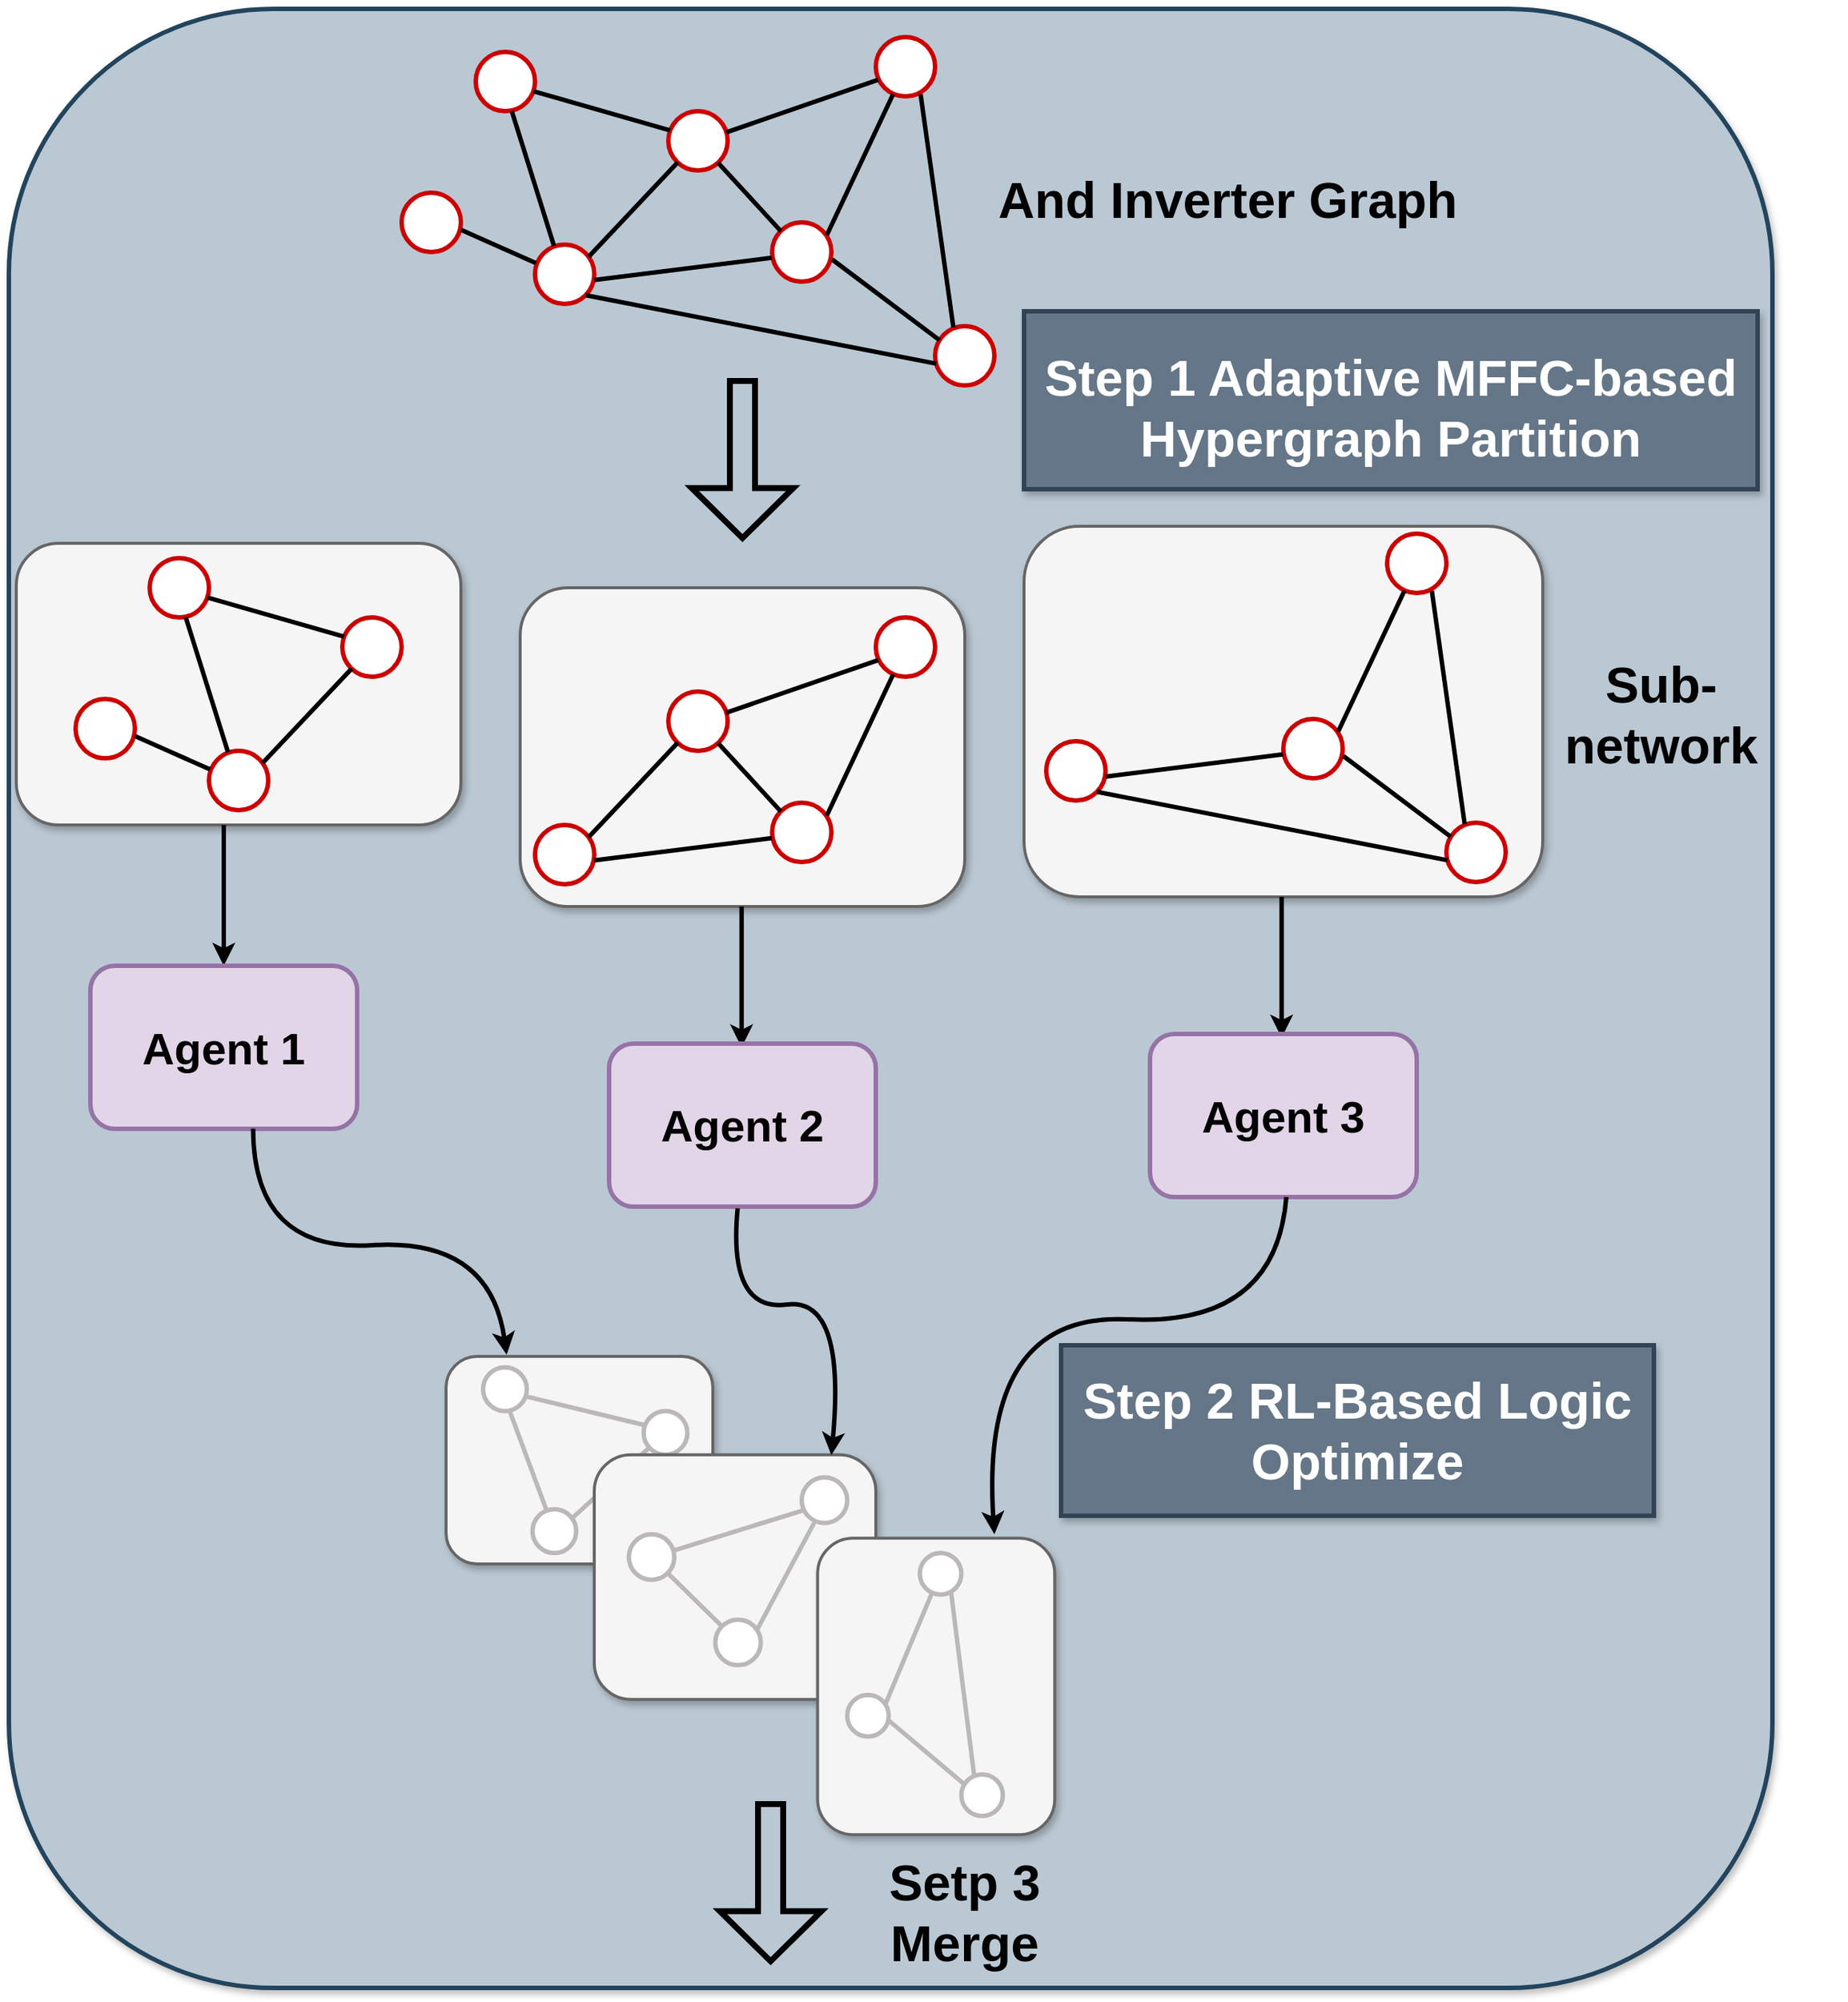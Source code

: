 <mxfile version="24.7.6">
  <diagram name="第 1 页" id="2leY5HMp6Ett028nWdfq">
    <mxGraphModel dx="3269" dy="2543" grid="1" gridSize="10" guides="1" tooltips="1" connect="1" arrows="1" fold="1" page="1" pageScale="1" pageWidth="1250" pageHeight="1350" math="0" shadow="0">
      <root>
        <mxCell id="0" />
        <mxCell id="1" parent="0" />
        <mxCell id="fF_E_2u3Eg9KzYEJppuS-1" value="" style="rounded=1;whiteSpace=wrap;html=1;strokeWidth=3;shadow=1;fillColor=#bac8d3;strokeColor=#23445d;" parent="1" vertex="1">
          <mxGeometry x="-1210" y="-1344" width="1190" height="1335" as="geometry" />
        </mxCell>
        <mxCell id="MMd7Z6TBkllvfIrQ2Aga-56" value="" style="rounded=1;whiteSpace=wrap;html=1;fillColor=#f5f5f5;fontColor=#333333;strokeColor=#666666;strokeWidth=2;shadow=1;" parent="1" vertex="1">
          <mxGeometry x="-525" y="-995" width="350" height="250" as="geometry" />
        </mxCell>
        <mxCell id="MMd7Z6TBkllvfIrQ2Aga-55" value="" style="rounded=1;whiteSpace=wrap;html=1;fillColor=#f5f5f5;fontColor=#333333;strokeColor=#666666;strokeWidth=2;shadow=1;" parent="1" vertex="1">
          <mxGeometry x="-865" y="-953.5" width="300" height="215" as="geometry" />
        </mxCell>
        <mxCell id="MMd7Z6TBkllvfIrQ2Aga-54" value="" style="rounded=1;whiteSpace=wrap;html=1;fillColor=#f5f5f5;fontColor=#333333;strokeColor=#666666;strokeWidth=2;shadow=1;" parent="1" vertex="1">
          <mxGeometry x="-1205" y="-983.5" width="300" height="190" as="geometry" />
        </mxCell>
        <mxCell id="MMd7Z6TBkllvfIrQ2Aga-1" value="" style="ellipse;whiteSpace=wrap;html=1;aspect=fixed;strokeColor=#CC0000;strokeWidth=3;" parent="1" vertex="1">
          <mxGeometry x="-895" y="-1315" width="40" height="40" as="geometry" />
        </mxCell>
        <mxCell id="MMd7Z6TBkllvfIrQ2Aga-2" value="" style="ellipse;whiteSpace=wrap;html=1;aspect=fixed;strokeColor=#CC0000;strokeWidth=3;" parent="1" vertex="1">
          <mxGeometry x="-855" y="-1185" width="40" height="40" as="geometry" />
        </mxCell>
        <mxCell id="MMd7Z6TBkllvfIrQ2Aga-3" value="" style="ellipse;whiteSpace=wrap;html=1;aspect=fixed;strokeColor=#CC0000;strokeWidth=3;" parent="1" vertex="1">
          <mxGeometry x="-765" y="-1275" width="40" height="40" as="geometry" />
        </mxCell>
        <mxCell id="MMd7Z6TBkllvfIrQ2Aga-4" value="" style="ellipse;whiteSpace=wrap;html=1;aspect=fixed;strokeColor=#CC0000;strokeWidth=3;" parent="1" vertex="1">
          <mxGeometry x="-695" y="-1200" width="40" height="40" as="geometry" />
        </mxCell>
        <mxCell id="MMd7Z6TBkllvfIrQ2Aga-5" value="" style="ellipse;whiteSpace=wrap;html=1;aspect=fixed;strokeColor=#CC0000;strokeWidth=3;" parent="1" vertex="1">
          <mxGeometry x="-625" y="-1325" width="40" height="40" as="geometry" />
        </mxCell>
        <mxCell id="MMd7Z6TBkllvfIrQ2Aga-6" value="" style="ellipse;whiteSpace=wrap;html=1;aspect=fixed;strokeColor=#CC0000;strokeWidth=3;" parent="1" vertex="1">
          <mxGeometry x="-585" y="-1130" width="40" height="40" as="geometry" />
        </mxCell>
        <mxCell id="MMd7Z6TBkllvfIrQ2Aga-7" value="" style="ellipse;whiteSpace=wrap;html=1;aspect=fixed;strokeColor=#CC0000;strokeWidth=3;" parent="1" vertex="1">
          <mxGeometry x="-945" y="-1220" width="40" height="40" as="geometry" />
        </mxCell>
        <mxCell id="MMd7Z6TBkllvfIrQ2Aga-8" value="" style="endArrow=none;html=1;rounded=0;strokeWidth=3;exitX=0.017;exitY=0.313;exitDx=0;exitDy=0;exitPerimeter=0;" parent="1" source="MMd7Z6TBkllvfIrQ2Aga-2" edge="1">
          <mxGeometry width="50" height="50" relative="1" as="geometry">
            <mxPoint x="-955" y="-1145" as="sourcePoint" />
            <mxPoint x="-905" y="-1195" as="targetPoint" />
          </mxGeometry>
        </mxCell>
        <mxCell id="MMd7Z6TBkllvfIrQ2Aga-9" value="" style="endArrow=none;html=1;rounded=0;strokeWidth=3;exitX=0.321;exitY=0.022;exitDx=0;exitDy=0;exitPerimeter=0;entryX=0.609;entryY=1;entryDx=0;entryDy=0;entryPerimeter=0;" parent="1" source="MMd7Z6TBkllvfIrQ2Aga-2" target="MMd7Z6TBkllvfIrQ2Aga-1" edge="1">
          <mxGeometry width="50" height="50" relative="1" as="geometry">
            <mxPoint x="-824" y="-1252" as="sourcePoint" />
            <mxPoint x="-875" y="-1275" as="targetPoint" />
          </mxGeometry>
        </mxCell>
        <mxCell id="MMd7Z6TBkllvfIrQ2Aga-10" value="" style="endArrow=none;html=1;rounded=0;strokeWidth=3;exitX=0.027;exitY=0.324;exitDx=0;exitDy=0;exitPerimeter=0;entryX=0.974;entryY=0.663;entryDx=0;entryDy=0;entryPerimeter=0;" parent="1" source="MMd7Z6TBkllvfIrQ2Aga-3" target="MMd7Z6TBkllvfIrQ2Aga-1" edge="1">
          <mxGeometry width="50" height="50" relative="1" as="geometry">
            <mxPoint x="-804" y="-1262" as="sourcePoint" />
            <mxPoint x="-855" y="-1285" as="targetPoint" />
          </mxGeometry>
        </mxCell>
        <mxCell id="MMd7Z6TBkllvfIrQ2Aga-11" value="" style="endArrow=none;html=1;rounded=0;strokeWidth=3;exitX=0.906;exitY=0.204;exitDx=0;exitDy=0;exitPerimeter=0;" parent="1" source="MMd7Z6TBkllvfIrQ2Aga-2" target="MMd7Z6TBkllvfIrQ2Aga-3" edge="1">
          <mxGeometry width="50" height="50" relative="1" as="geometry">
            <mxPoint x="-834" y="-1152" as="sourcePoint" />
            <mxPoint x="-885" y="-1175" as="targetPoint" />
          </mxGeometry>
        </mxCell>
        <mxCell id="MMd7Z6TBkllvfIrQ2Aga-12" value="" style="endArrow=none;html=1;rounded=0;strokeWidth=3;exitX=1.003;exitY=0.597;exitDx=0;exitDy=0;exitPerimeter=0;entryX=-0.006;entryY=0.597;entryDx=0;entryDy=0;entryPerimeter=0;" parent="1" source="MMd7Z6TBkllvfIrQ2Aga-2" target="MMd7Z6TBkllvfIrQ2Aga-4" edge="1">
          <mxGeometry width="50" height="50" relative="1" as="geometry">
            <mxPoint x="-809" y="-1167" as="sourcePoint" />
            <mxPoint x="-749" y="-1230" as="targetPoint" />
          </mxGeometry>
        </mxCell>
        <mxCell id="MMd7Z6TBkllvfIrQ2Aga-13" value="" style="endArrow=none;html=1;rounded=0;strokeWidth=3;entryX=0;entryY=0;entryDx=0;entryDy=0;" parent="1" source="MMd7Z6TBkllvfIrQ2Aga-3" target="MMd7Z6TBkllvfIrQ2Aga-4" edge="1">
          <mxGeometry width="50" height="50" relative="1" as="geometry">
            <mxPoint x="-805" y="-1151" as="sourcePoint" />
            <mxPoint x="-683" y="-1160" as="targetPoint" />
          </mxGeometry>
        </mxCell>
        <mxCell id="MMd7Z6TBkllvfIrQ2Aga-14" value="" style="endArrow=none;html=1;rounded=0;strokeWidth=3;exitX=0.975;exitY=0.358;exitDx=0;exitDy=0;exitPerimeter=0;entryX=0.04;entryY=0.72;entryDx=0;entryDy=0;entryPerimeter=0;" parent="1" source="MMd7Z6TBkllvfIrQ2Aga-3" target="MMd7Z6TBkllvfIrQ2Aga-5" edge="1">
          <mxGeometry width="50" height="50" relative="1" as="geometry">
            <mxPoint x="-809" y="-1167" as="sourcePoint" />
            <mxPoint x="-749" y="-1230" as="targetPoint" />
          </mxGeometry>
        </mxCell>
        <mxCell id="MMd7Z6TBkllvfIrQ2Aga-15" value="" style="endArrow=none;html=1;rounded=0;strokeWidth=3;entryX=0.923;entryY=0.216;entryDx=0;entryDy=0;exitX=0.292;exitY=0.963;exitDx=0;exitDy=0;exitPerimeter=0;entryPerimeter=0;" parent="1" source="MMd7Z6TBkllvfIrQ2Aga-5" target="MMd7Z6TBkllvfIrQ2Aga-4" edge="1">
          <mxGeometry width="50" height="50" relative="1" as="geometry">
            <mxPoint x="-722" y="-1230" as="sourcePoint" />
            <mxPoint x="-679" y="-1184" as="targetPoint" />
          </mxGeometry>
        </mxCell>
        <mxCell id="MMd7Z6TBkllvfIrQ2Aga-16" value="" style="endArrow=none;html=1;rounded=0;strokeWidth=3;exitX=1.012;exitY=0.625;exitDx=0;exitDy=0;exitPerimeter=0;entryX=0.073;entryY=0.237;entryDx=0;entryDy=0;entryPerimeter=0;" parent="1" source="MMd7Z6TBkllvfIrQ2Aga-4" target="MMd7Z6TBkllvfIrQ2Aga-6" edge="1">
          <mxGeometry width="50" height="50" relative="1" as="geometry">
            <mxPoint x="-722" y="-1230" as="sourcePoint" />
            <mxPoint x="-555" y="-1135" as="targetPoint" />
          </mxGeometry>
        </mxCell>
        <mxCell id="MMd7Z6TBkllvfIrQ2Aga-17" value="" style="endArrow=none;html=1;rounded=0;strokeWidth=3;entryX=0.308;entryY=0.021;entryDx=0;entryDy=0;exitX=0.755;exitY=0.968;exitDx=0;exitDy=0;exitPerimeter=0;entryPerimeter=0;" parent="1" source="MMd7Z6TBkllvfIrQ2Aga-5" target="MMd7Z6TBkllvfIrQ2Aga-6" edge="1">
          <mxGeometry width="50" height="50" relative="1" as="geometry">
            <mxPoint x="-603" y="-1276" as="sourcePoint" />
            <mxPoint x="-648" y="-1181" as="targetPoint" />
          </mxGeometry>
        </mxCell>
        <mxCell id="MMd7Z6TBkllvfIrQ2Aga-18" value="" style="ellipse;whiteSpace=wrap;html=1;aspect=fixed;strokeColor=#CC0000;strokeWidth=3;" parent="1" vertex="1">
          <mxGeometry x="-1115" y="-973.5" width="40" height="40" as="geometry" />
        </mxCell>
        <mxCell id="MMd7Z6TBkllvfIrQ2Aga-19" value="" style="ellipse;whiteSpace=wrap;html=1;aspect=fixed;strokeColor=#CC0000;strokeWidth=3;" parent="1" vertex="1">
          <mxGeometry x="-1075" y="-843.5" width="40" height="40" as="geometry" />
        </mxCell>
        <mxCell id="MMd7Z6TBkllvfIrQ2Aga-20" value="" style="ellipse;whiteSpace=wrap;html=1;aspect=fixed;strokeColor=#CC0000;strokeWidth=3;" parent="1" vertex="1">
          <mxGeometry x="-985" y="-933.5" width="40" height="40" as="geometry" />
        </mxCell>
        <mxCell id="MMd7Z6TBkllvfIrQ2Aga-21" value="" style="ellipse;whiteSpace=wrap;html=1;aspect=fixed;strokeColor=#CC0000;strokeWidth=3;" parent="1" vertex="1">
          <mxGeometry x="-1165" y="-878.5" width="40" height="40" as="geometry" />
        </mxCell>
        <mxCell id="MMd7Z6TBkllvfIrQ2Aga-22" value="" style="endArrow=none;html=1;rounded=0;strokeWidth=3;exitX=0.017;exitY=0.313;exitDx=0;exitDy=0;exitPerimeter=0;" parent="1" source="MMd7Z6TBkllvfIrQ2Aga-19" edge="1">
          <mxGeometry width="50" height="50" relative="1" as="geometry">
            <mxPoint x="-1175" y="-803.5" as="sourcePoint" />
            <mxPoint x="-1125" y="-853.5" as="targetPoint" />
          </mxGeometry>
        </mxCell>
        <mxCell id="MMd7Z6TBkllvfIrQ2Aga-23" value="" style="endArrow=none;html=1;rounded=0;strokeWidth=3;exitX=0.321;exitY=0.022;exitDx=0;exitDy=0;exitPerimeter=0;entryX=0.609;entryY=1;entryDx=0;entryDy=0;entryPerimeter=0;" parent="1" source="MMd7Z6TBkllvfIrQ2Aga-19" target="MMd7Z6TBkllvfIrQ2Aga-18" edge="1">
          <mxGeometry width="50" height="50" relative="1" as="geometry">
            <mxPoint x="-1044" y="-910.5" as="sourcePoint" />
            <mxPoint x="-1095" y="-933.5" as="targetPoint" />
          </mxGeometry>
        </mxCell>
        <mxCell id="MMd7Z6TBkllvfIrQ2Aga-24" value="" style="endArrow=none;html=1;rounded=0;strokeWidth=3;exitX=0.027;exitY=0.324;exitDx=0;exitDy=0;exitPerimeter=0;entryX=0.974;entryY=0.663;entryDx=0;entryDy=0;entryPerimeter=0;" parent="1" source="MMd7Z6TBkllvfIrQ2Aga-20" target="MMd7Z6TBkllvfIrQ2Aga-18" edge="1">
          <mxGeometry width="50" height="50" relative="1" as="geometry">
            <mxPoint x="-1024" y="-920.5" as="sourcePoint" />
            <mxPoint x="-1075" y="-943.5" as="targetPoint" />
          </mxGeometry>
        </mxCell>
        <mxCell id="MMd7Z6TBkllvfIrQ2Aga-25" value="" style="endArrow=none;html=1;rounded=0;strokeWidth=3;exitX=0.906;exitY=0.204;exitDx=0;exitDy=0;exitPerimeter=0;" parent="1" source="MMd7Z6TBkllvfIrQ2Aga-19" target="MMd7Z6TBkllvfIrQ2Aga-20" edge="1">
          <mxGeometry width="50" height="50" relative="1" as="geometry">
            <mxPoint x="-1054" y="-810.5" as="sourcePoint" />
            <mxPoint x="-1105" y="-833.5" as="targetPoint" />
          </mxGeometry>
        </mxCell>
        <mxCell id="MMd7Z6TBkllvfIrQ2Aga-35" value="" style="endArrow=none;html=1;rounded=0;strokeWidth=3;exitX=1;exitY=1;exitDx=0;exitDy=0;entryX=0.018;entryY=0.633;entryDx=0;entryDy=0;entryPerimeter=0;" parent="1" source="MMd7Z6TBkllvfIrQ2Aga-2" target="MMd7Z6TBkllvfIrQ2Aga-6" edge="1">
          <mxGeometry width="50" height="50" relative="1" as="geometry">
            <mxPoint x="-805" y="-1151" as="sourcePoint" />
            <mxPoint x="-535" y="-1125" as="targetPoint" />
          </mxGeometry>
        </mxCell>
        <mxCell id="MMd7Z6TBkllvfIrQ2Aga-36" value="" style="ellipse;whiteSpace=wrap;html=1;aspect=fixed;strokeColor=#CC0000;strokeWidth=3;" parent="1" vertex="1">
          <mxGeometry x="-855" y="-793.5" width="40" height="40" as="geometry" />
        </mxCell>
        <mxCell id="MMd7Z6TBkllvfIrQ2Aga-37" value="" style="ellipse;whiteSpace=wrap;html=1;aspect=fixed;strokeColor=#CC0000;strokeWidth=3;" parent="1" vertex="1">
          <mxGeometry x="-765" y="-883.5" width="40" height="40" as="geometry" />
        </mxCell>
        <mxCell id="MMd7Z6TBkllvfIrQ2Aga-38" value="" style="ellipse;whiteSpace=wrap;html=1;aspect=fixed;strokeColor=#CC0000;strokeWidth=3;" parent="1" vertex="1">
          <mxGeometry x="-695" y="-808.5" width="40" height="40" as="geometry" />
        </mxCell>
        <mxCell id="MMd7Z6TBkllvfIrQ2Aga-39" value="" style="ellipse;whiteSpace=wrap;html=1;aspect=fixed;strokeColor=#CC0000;strokeWidth=3;" parent="1" vertex="1">
          <mxGeometry x="-625" y="-933.5" width="40" height="40" as="geometry" />
        </mxCell>
        <mxCell id="MMd7Z6TBkllvfIrQ2Aga-40" value="" style="endArrow=none;html=1;rounded=0;strokeWidth=3;exitX=0.906;exitY=0.204;exitDx=0;exitDy=0;exitPerimeter=0;" parent="1" source="MMd7Z6TBkllvfIrQ2Aga-36" target="MMd7Z6TBkllvfIrQ2Aga-37" edge="1">
          <mxGeometry width="50" height="50" relative="1" as="geometry">
            <mxPoint x="-834" y="-760.5" as="sourcePoint" />
            <mxPoint x="-885" y="-783.5" as="targetPoint" />
          </mxGeometry>
        </mxCell>
        <mxCell id="MMd7Z6TBkllvfIrQ2Aga-41" value="" style="endArrow=none;html=1;rounded=0;strokeWidth=3;exitX=1.003;exitY=0.597;exitDx=0;exitDy=0;exitPerimeter=0;entryX=-0.006;entryY=0.597;entryDx=0;entryDy=0;entryPerimeter=0;" parent="1" source="MMd7Z6TBkllvfIrQ2Aga-36" target="MMd7Z6TBkllvfIrQ2Aga-38" edge="1">
          <mxGeometry width="50" height="50" relative="1" as="geometry">
            <mxPoint x="-809" y="-775.5" as="sourcePoint" />
            <mxPoint x="-749" y="-838.5" as="targetPoint" />
          </mxGeometry>
        </mxCell>
        <mxCell id="MMd7Z6TBkllvfIrQ2Aga-42" value="" style="endArrow=none;html=1;rounded=0;strokeWidth=3;entryX=0;entryY=0;entryDx=0;entryDy=0;" parent="1" source="MMd7Z6TBkllvfIrQ2Aga-37" target="MMd7Z6TBkllvfIrQ2Aga-38" edge="1">
          <mxGeometry width="50" height="50" relative="1" as="geometry">
            <mxPoint x="-805" y="-759.5" as="sourcePoint" />
            <mxPoint x="-683" y="-768.5" as="targetPoint" />
          </mxGeometry>
        </mxCell>
        <mxCell id="MMd7Z6TBkllvfIrQ2Aga-43" value="" style="endArrow=none;html=1;rounded=0;strokeWidth=3;exitX=0.975;exitY=0.358;exitDx=0;exitDy=0;exitPerimeter=0;entryX=0.04;entryY=0.72;entryDx=0;entryDy=0;entryPerimeter=0;" parent="1" source="MMd7Z6TBkllvfIrQ2Aga-37" target="MMd7Z6TBkllvfIrQ2Aga-39" edge="1">
          <mxGeometry width="50" height="50" relative="1" as="geometry">
            <mxPoint x="-809" y="-775.5" as="sourcePoint" />
            <mxPoint x="-749" y="-838.5" as="targetPoint" />
          </mxGeometry>
        </mxCell>
        <mxCell id="MMd7Z6TBkllvfIrQ2Aga-44" value="" style="endArrow=none;html=1;rounded=0;strokeWidth=3;entryX=0.923;entryY=0.216;entryDx=0;entryDy=0;exitX=0.292;exitY=0.963;exitDx=0;exitDy=0;exitPerimeter=0;entryPerimeter=0;" parent="1" source="MMd7Z6TBkllvfIrQ2Aga-39" target="MMd7Z6TBkllvfIrQ2Aga-38" edge="1">
          <mxGeometry width="50" height="50" relative="1" as="geometry">
            <mxPoint x="-722" y="-838.5" as="sourcePoint" />
            <mxPoint x="-679" y="-792.5" as="targetPoint" />
          </mxGeometry>
        </mxCell>
        <mxCell id="MMd7Z6TBkllvfIrQ2Aga-57" value="" style="ellipse;whiteSpace=wrap;html=1;aspect=fixed;strokeColor=#CC0000;strokeWidth=3;" parent="1" vertex="1">
          <mxGeometry x="-510" y="-850" width="40" height="40" as="geometry" />
        </mxCell>
        <mxCell id="MMd7Z6TBkllvfIrQ2Aga-58" value="" style="ellipse;whiteSpace=wrap;html=1;aspect=fixed;strokeColor=#CC0000;strokeWidth=3;" parent="1" vertex="1">
          <mxGeometry x="-350" y="-865" width="40" height="40" as="geometry" />
        </mxCell>
        <mxCell id="MMd7Z6TBkllvfIrQ2Aga-59" value="" style="ellipse;whiteSpace=wrap;html=1;aspect=fixed;strokeColor=#CC0000;strokeWidth=3;" parent="1" vertex="1">
          <mxGeometry x="-280" y="-990" width="40" height="40" as="geometry" />
        </mxCell>
        <mxCell id="MMd7Z6TBkllvfIrQ2Aga-60" value="" style="ellipse;whiteSpace=wrap;html=1;aspect=fixed;strokeColor=#CC0000;strokeWidth=3;" parent="1" vertex="1">
          <mxGeometry x="-240" y="-795" width="40" height="40" as="geometry" />
        </mxCell>
        <mxCell id="MMd7Z6TBkllvfIrQ2Aga-61" value="" style="endArrow=none;html=1;rounded=0;strokeWidth=3;exitX=1.003;exitY=0.597;exitDx=0;exitDy=0;exitPerimeter=0;entryX=-0.006;entryY=0.597;entryDx=0;entryDy=0;entryPerimeter=0;" parent="1" source="MMd7Z6TBkllvfIrQ2Aga-57" target="MMd7Z6TBkllvfIrQ2Aga-58" edge="1">
          <mxGeometry width="50" height="50" relative="1" as="geometry">
            <mxPoint x="-464" y="-832" as="sourcePoint" />
            <mxPoint x="-404" y="-895" as="targetPoint" />
          </mxGeometry>
        </mxCell>
        <mxCell id="MMd7Z6TBkllvfIrQ2Aga-62" value="" style="endArrow=none;html=1;rounded=0;strokeWidth=3;entryX=0.923;entryY=0.216;entryDx=0;entryDy=0;exitX=0.292;exitY=0.963;exitDx=0;exitDy=0;exitPerimeter=0;entryPerimeter=0;" parent="1" source="MMd7Z6TBkllvfIrQ2Aga-59" target="MMd7Z6TBkllvfIrQ2Aga-58" edge="1">
          <mxGeometry width="50" height="50" relative="1" as="geometry">
            <mxPoint x="-377" y="-895" as="sourcePoint" />
            <mxPoint x="-334" y="-849" as="targetPoint" />
          </mxGeometry>
        </mxCell>
        <mxCell id="MMd7Z6TBkllvfIrQ2Aga-63" value="" style="endArrow=none;html=1;rounded=0;strokeWidth=3;exitX=1.012;exitY=0.625;exitDx=0;exitDy=0;exitPerimeter=0;entryX=0.073;entryY=0.237;entryDx=0;entryDy=0;entryPerimeter=0;" parent="1" source="MMd7Z6TBkllvfIrQ2Aga-58" target="MMd7Z6TBkllvfIrQ2Aga-60" edge="1">
          <mxGeometry width="50" height="50" relative="1" as="geometry">
            <mxPoint x="-377" y="-895" as="sourcePoint" />
            <mxPoint x="-210" y="-800" as="targetPoint" />
          </mxGeometry>
        </mxCell>
        <mxCell id="MMd7Z6TBkllvfIrQ2Aga-64" value="" style="endArrow=none;html=1;rounded=0;strokeWidth=3;entryX=0.308;entryY=0.021;entryDx=0;entryDy=0;exitX=0.755;exitY=0.968;exitDx=0;exitDy=0;exitPerimeter=0;entryPerimeter=0;" parent="1" source="MMd7Z6TBkllvfIrQ2Aga-59" target="MMd7Z6TBkllvfIrQ2Aga-60" edge="1">
          <mxGeometry width="50" height="50" relative="1" as="geometry">
            <mxPoint x="-258" y="-941" as="sourcePoint" />
            <mxPoint x="-303" y="-846" as="targetPoint" />
          </mxGeometry>
        </mxCell>
        <mxCell id="MMd7Z6TBkllvfIrQ2Aga-65" value="" style="endArrow=none;html=1;rounded=0;strokeWidth=3;exitX=1;exitY=1;exitDx=0;exitDy=0;entryX=0.018;entryY=0.633;entryDx=0;entryDy=0;entryPerimeter=0;" parent="1" source="MMd7Z6TBkllvfIrQ2Aga-57" target="MMd7Z6TBkllvfIrQ2Aga-60" edge="1">
          <mxGeometry width="50" height="50" relative="1" as="geometry">
            <mxPoint x="-460" y="-816" as="sourcePoint" />
            <mxPoint x="-190" y="-790" as="targetPoint" />
          </mxGeometry>
        </mxCell>
        <mxCell id="MMd7Z6TBkllvfIrQ2Aga-66" value="&lt;font size=&quot;1&quot; style=&quot;&quot;&gt;&lt;b style=&quot;font-size: 34px;&quot;&gt;And Inverter Graph&lt;/b&gt;&lt;/font&gt;" style="text;html=1;align=center;verticalAlign=middle;whiteSpace=wrap;rounded=0;" parent="1" vertex="1">
          <mxGeometry x="-565" y="-1230" width="355" height="30" as="geometry" />
        </mxCell>
        <mxCell id="MMd7Z6TBkllvfIrQ2Aga-67" value="" style="shape=flexArrow;endArrow=classic;html=1;rounded=0;strokeWidth=4;endWidth=47.599;endSize=9.921;width=13.939;" parent="1" edge="1">
          <mxGeometry width="50" height="50" relative="1" as="geometry">
            <mxPoint x="-715" y="-1095" as="sourcePoint" />
            <mxPoint x="-715" y="-985" as="targetPoint" />
          </mxGeometry>
        </mxCell>
        <mxCell id="MMd7Z6TBkllvfIrQ2Aga-69" value="" style="endArrow=classic;html=1;rounded=0;strokeWidth=3;" parent="1" edge="1">
          <mxGeometry width="50" height="50" relative="1" as="geometry">
            <mxPoint x="-1065" y="-793.5" as="sourcePoint" />
            <mxPoint x="-1065" y="-698.5" as="targetPoint" />
          </mxGeometry>
        </mxCell>
        <mxCell id="MMd7Z6TBkllvfIrQ2Aga-70" value="" style="endArrow=classic;html=1;rounded=0;strokeWidth=3;" parent="1" edge="1">
          <mxGeometry width="50" height="50" relative="1" as="geometry">
            <mxPoint x="-715.59" y="-738.5" as="sourcePoint" />
            <mxPoint x="-715.59" y="-643.5" as="targetPoint" />
          </mxGeometry>
        </mxCell>
        <mxCell id="MMd7Z6TBkllvfIrQ2Aga-71" value="" style="endArrow=classic;html=1;rounded=0;strokeWidth=3;" parent="1" edge="1">
          <mxGeometry width="50" height="50" relative="1" as="geometry">
            <mxPoint x="-351.18" y="-745" as="sourcePoint" />
            <mxPoint x="-351.18" y="-650" as="targetPoint" />
          </mxGeometry>
        </mxCell>
        <mxCell id="MMd7Z6TBkllvfIrQ2Aga-72" value="&lt;font size=&quot;1&quot; style=&quot;&quot;&gt;&lt;b style=&quot;font-size: 30px;&quot;&gt;Agent 1&lt;/b&gt;&lt;/font&gt;" style="rounded=1;whiteSpace=wrap;html=1;fillColor=#e1d5e7;strokeColor=#9673a6;strokeWidth=3;" parent="1" vertex="1">
          <mxGeometry x="-1155" y="-698.5" width="180" height="110" as="geometry" />
        </mxCell>
        <mxCell id="MMd7Z6TBkllvfIrQ2Aga-73" value="&lt;font size=&quot;1&quot; style=&quot;&quot;&gt;&lt;b style=&quot;font-size: 30px;&quot;&gt;Agent 3&lt;/b&gt;&lt;/font&gt;" style="rounded=1;whiteSpace=wrap;html=1;fillColor=#e1d5e7;strokeColor=#9673a6;strokeWidth=3;" parent="1" vertex="1">
          <mxGeometry x="-440" y="-652.5" width="180" height="110" as="geometry" />
        </mxCell>
        <mxCell id="MMd7Z6TBkllvfIrQ2Aga-74" value="&lt;font size=&quot;1&quot; style=&quot;&quot;&gt;&lt;b style=&quot;font-size: 30px;&quot;&gt;Agent 2&lt;/b&gt;&lt;/font&gt;" style="rounded=1;whiteSpace=wrap;html=1;fillColor=#e1d5e7;strokeColor=#9673a6;strokeWidth=3;" parent="1" vertex="1">
          <mxGeometry x="-805" y="-646" width="180" height="110" as="geometry" />
        </mxCell>
        <mxCell id="MMd7Z6TBkllvfIrQ2Aga-75" value="&lt;font size=&quot;1&quot; style=&quot;&quot;&gt;&lt;b style=&quot;font-size: 34px;&quot;&gt;Sub-network&lt;/b&gt;&lt;/font&gt;" style="text;html=1;align=center;verticalAlign=middle;whiteSpace=wrap;rounded=0;" parent="1" vertex="1">
          <mxGeometry x="-165" y="-883.5" width="140" height="30" as="geometry" />
        </mxCell>
        <mxCell id="MMd7Z6TBkllvfIrQ2Aga-142" value="" style="group" parent="1" vertex="1" connectable="0">
          <mxGeometry x="-945" y="-435" width="510" height="322.63" as="geometry" />
        </mxCell>
        <mxCell id="MMd7Z6TBkllvfIrQ2Aga-143" value="" style="rounded=1;whiteSpace=wrap;html=1;fillColor=#f5f5f5;fontColor=#333333;strokeColor=#666666;strokeWidth=2;shadow=1;" parent="MMd7Z6TBkllvfIrQ2Aga-142" vertex="1">
          <mxGeometry x="30" width="180" height="140" as="geometry" />
        </mxCell>
        <mxCell id="MMd7Z6TBkllvfIrQ2Aga-144" value="" style="ellipse;whiteSpace=wrap;html=1;aspect=fixed;strokeColor=#bcb8b8;strokeWidth=3;" parent="MMd7Z6TBkllvfIrQ2Aga-142" vertex="1">
          <mxGeometry x="55" y="7.368" width="29.474" height="29.474" as="geometry" />
        </mxCell>
        <mxCell id="MMd7Z6TBkllvfIrQ2Aga-145" value="" style="ellipse;whiteSpace=wrap;html=1;aspect=fixed;strokeColor=#bcb8b8;strokeWidth=3;" parent="MMd7Z6TBkllvfIrQ2Aga-142" vertex="1">
          <mxGeometry x="88.333" y="103.158" width="29.474" height="29.474" as="geometry" />
        </mxCell>
        <mxCell id="MMd7Z6TBkllvfIrQ2Aga-146" value="" style="ellipse;whiteSpace=wrap;html=1;aspect=fixed;strokeColor=#bcb8b8;strokeWidth=3;" parent="MMd7Z6TBkllvfIrQ2Aga-142" vertex="1">
          <mxGeometry x="163.333" y="36.842" width="29.474" height="29.474" as="geometry" />
        </mxCell>
        <mxCell id="MMd7Z6TBkllvfIrQ2Aga-149" value="" style="endArrow=none;html=1;rounded=0;strokeWidth=3;exitX=0.321;exitY=0.022;exitDx=0;exitDy=0;exitPerimeter=0;entryX=0.609;entryY=1;entryDx=0;entryDy=0;entryPerimeter=0;strokeColor=#bcb8b8;" parent="MMd7Z6TBkllvfIrQ2Aga-142" source="MMd7Z6TBkllvfIrQ2Aga-145" target="MMd7Z6TBkllvfIrQ2Aga-144" edge="1">
          <mxGeometry width="50" height="50" relative="1" as="geometry">
            <mxPoint x="114.167" y="53.789" as="sourcePoint" />
            <mxPoint x="71.667" y="36.842" as="targetPoint" />
          </mxGeometry>
        </mxCell>
        <mxCell id="MMd7Z6TBkllvfIrQ2Aga-150" value="" style="endArrow=none;html=1;rounded=0;strokeWidth=3;exitX=0.027;exitY=0.324;exitDx=0;exitDy=0;exitPerimeter=0;entryX=0.974;entryY=0.663;entryDx=0;entryDy=0;entryPerimeter=0;strokeColor=#bcb8b8;" parent="MMd7Z6TBkllvfIrQ2Aga-142" source="MMd7Z6TBkllvfIrQ2Aga-146" target="MMd7Z6TBkllvfIrQ2Aga-144" edge="1">
          <mxGeometry width="50" height="50" relative="1" as="geometry">
            <mxPoint x="130.833" y="46.421" as="sourcePoint" />
            <mxPoint x="88.333" y="29.474" as="targetPoint" />
          </mxGeometry>
        </mxCell>
        <mxCell id="MMd7Z6TBkllvfIrQ2Aga-151" value="" style="endArrow=none;html=1;rounded=0;strokeWidth=3;exitX=0.906;exitY=0.204;exitDx=0;exitDy=0;exitPerimeter=0;strokeColor=#bcb8b8;" parent="MMd7Z6TBkllvfIrQ2Aga-142" source="MMd7Z6TBkllvfIrQ2Aga-145" target="MMd7Z6TBkllvfIrQ2Aga-146" edge="1">
          <mxGeometry width="50" height="50" relative="1" as="geometry">
            <mxPoint x="105.833" y="127.474" as="sourcePoint" />
            <mxPoint x="63.333" y="110.526" as="targetPoint" />
          </mxGeometry>
        </mxCell>
        <mxCell id="MMd7Z6TBkllvfIrQ2Aga-168" value="" style="rounded=1;whiteSpace=wrap;html=1;fillColor=#f5f5f5;fontColor=#333333;strokeColor=#666666;strokeWidth=2;shadow=1;" parent="MMd7Z6TBkllvfIrQ2Aga-142" vertex="1">
          <mxGeometry x="130" y="66.32" width="190" height="165" as="geometry" />
        </mxCell>
        <mxCell id="MMd7Z6TBkllvfIrQ2Aga-170" value="" style="ellipse;whiteSpace=wrap;html=1;aspect=fixed;strokeColor=#BCB8B8;strokeWidth=3;" parent="MMd7Z6TBkllvfIrQ2Aga-142" vertex="1">
          <mxGeometry x="153.333" y="120.041" width="30.698" height="30.698" as="geometry" />
        </mxCell>
        <mxCell id="MMd7Z6TBkllvfIrQ2Aga-171" value="" style="ellipse;whiteSpace=wrap;html=1;aspect=fixed;strokeColor=#BCB8B8;strokeWidth=3;" parent="MMd7Z6TBkllvfIrQ2Aga-142" vertex="1">
          <mxGeometry x="211.667" y="177.599" width="30.698" height="30.698" as="geometry" />
        </mxCell>
        <mxCell id="MMd7Z6TBkllvfIrQ2Aga-172" value="" style="ellipse;whiteSpace=wrap;html=1;aspect=fixed;strokeColor=#BCB8B8;strokeWidth=3;" parent="MMd7Z6TBkllvfIrQ2Aga-142" vertex="1">
          <mxGeometry x="270" y="81.669" width="30.698" height="30.698" as="geometry" />
        </mxCell>
        <mxCell id="MMd7Z6TBkllvfIrQ2Aga-175" value="" style="endArrow=none;html=1;rounded=0;strokeWidth=3;entryX=0;entryY=0;entryDx=0;entryDy=0;strokeColor=#BCB8B8;" parent="MMd7Z6TBkllvfIrQ2Aga-142" source="MMd7Z6TBkllvfIrQ2Aga-170" target="MMd7Z6TBkllvfIrQ2Aga-171" edge="1">
          <mxGeometry width="50" height="50" relative="1" as="geometry">
            <mxPoint x="120" y="215.204" as="sourcePoint" />
            <mxPoint x="221.667" y="208.297" as="targetPoint" />
          </mxGeometry>
        </mxCell>
        <mxCell id="MMd7Z6TBkllvfIrQ2Aga-176" value="" style="endArrow=none;html=1;rounded=0;strokeWidth=3;exitX=0.975;exitY=0.358;exitDx=0;exitDy=0;exitPerimeter=0;entryX=0.04;entryY=0.72;entryDx=0;entryDy=0;entryPerimeter=0;strokeColor=#BCB8B8;" parent="MMd7Z6TBkllvfIrQ2Aga-142" source="MMd7Z6TBkllvfIrQ2Aga-170" target="MMd7Z6TBkllvfIrQ2Aga-172" edge="1">
          <mxGeometry width="50" height="50" relative="1" as="geometry">
            <mxPoint x="116.667" y="202.925" as="sourcePoint" />
            <mxPoint x="166.667" y="154.576" as="targetPoint" />
          </mxGeometry>
        </mxCell>
        <mxCell id="MMd7Z6TBkllvfIrQ2Aga-177" value="" style="endArrow=none;html=1;rounded=0;strokeWidth=3;entryX=0.923;entryY=0.216;entryDx=0;entryDy=0;exitX=0.292;exitY=0.963;exitDx=0;exitDy=0;exitPerimeter=0;entryPerimeter=0;strokeColor=#BCB8B8;" parent="MMd7Z6TBkllvfIrQ2Aga-142" source="MMd7Z6TBkllvfIrQ2Aga-172" target="MMd7Z6TBkllvfIrQ2Aga-171" edge="1">
          <mxGeometry width="50" height="50" relative="1" as="geometry">
            <mxPoint x="189.167" y="154.576" as="sourcePoint" />
            <mxPoint x="225" y="189.878" as="targetPoint" />
          </mxGeometry>
        </mxCell>
        <mxCell id="MMd7Z6TBkllvfIrQ2Aga-220" value="" style="group" parent="MMd7Z6TBkllvfIrQ2Aga-142" vertex="1" connectable="0">
          <mxGeometry x="300.7" y="132.63" width="150" height="190" as="geometry" />
        </mxCell>
        <mxCell id="MMd7Z6TBkllvfIrQ2Aga-218" value="" style="rounded=1;whiteSpace=wrap;html=1;fillColor=#f5f5f5;fontColor=#333333;strokeColor=#666666;strokeWidth=2;shadow=1;" parent="MMd7Z6TBkllvfIrQ2Aga-220" vertex="1">
          <mxGeometry x="-20" y="-10" width="160" height="200" as="geometry" />
        </mxCell>
        <mxCell id="MMd7Z6TBkllvfIrQ2Aga-221" value="" style="ellipse;whiteSpace=wrap;html=1;aspect=fixed;strokeColor=#BCB8B8;strokeWidth=3;" parent="MMd7Z6TBkllvfIrQ2Aga-220" vertex="1">
          <mxGeometry y="95.745" width="28" height="28" as="geometry" />
        </mxCell>
        <mxCell id="MMd7Z6TBkllvfIrQ2Aga-222" value="" style="ellipse;whiteSpace=wrap;html=1;aspect=fixed;strokeColor=#BCB8B8;strokeWidth=3;" parent="MMd7Z6TBkllvfIrQ2Aga-220" vertex="1">
          <mxGeometry x="49" width="28" height="28" as="geometry" />
        </mxCell>
        <mxCell id="MMd7Z6TBkllvfIrQ2Aga-223" value="" style="ellipse;whiteSpace=wrap;html=1;aspect=fixed;strokeColor=#BCB8B8;strokeWidth=3;" parent="MMd7Z6TBkllvfIrQ2Aga-220" vertex="1">
          <mxGeometry x="77" y="149.362" width="28" height="28" as="geometry" />
        </mxCell>
        <mxCell id="MMd7Z6TBkllvfIrQ2Aga-224" value="" style="endArrow=none;html=1;rounded=0;strokeWidth=3;entryX=0.923;entryY=0.216;entryDx=0;entryDy=0;exitX=0.292;exitY=0.963;exitDx=0;exitDy=0;exitPerimeter=0;entryPerimeter=0;strokeColor=#BCB8B8;" parent="MMd7Z6TBkllvfIrQ2Aga-220" source="MMd7Z6TBkllvfIrQ2Aga-222" target="MMd7Z6TBkllvfIrQ2Aga-221" edge="1">
          <mxGeometry width="50" height="50" relative="1" as="geometry">
            <mxPoint x="-18.9" y="72.766" as="sourcePoint" />
            <mxPoint x="11.2" y="108" as="targetPoint" />
          </mxGeometry>
        </mxCell>
        <mxCell id="MMd7Z6TBkllvfIrQ2Aga-225" value="" style="endArrow=none;html=1;rounded=0;strokeWidth=3;exitX=1.012;exitY=0.625;exitDx=0;exitDy=0;exitPerimeter=0;entryX=0.073;entryY=0.237;entryDx=0;entryDy=0;entryPerimeter=0;strokeColor=#BCB8B8;" parent="MMd7Z6TBkllvfIrQ2Aga-220" source="MMd7Z6TBkllvfIrQ2Aga-221" target="MMd7Z6TBkllvfIrQ2Aga-223" edge="1">
          <mxGeometry width="50" height="50" relative="1" as="geometry">
            <mxPoint x="-18.9" y="72.766" as="sourcePoint" />
            <mxPoint x="98" y="145.532" as="targetPoint" />
          </mxGeometry>
        </mxCell>
        <mxCell id="MMd7Z6TBkllvfIrQ2Aga-226" value="" style="endArrow=none;html=1;rounded=0;strokeWidth=3;entryX=0.308;entryY=0.021;entryDx=0;entryDy=0;exitX=0.755;exitY=0.968;exitDx=0;exitDy=0;exitPerimeter=0;entryPerimeter=0;strokeColor=#BCB8B8;" parent="MMd7Z6TBkllvfIrQ2Aga-220" source="MMd7Z6TBkllvfIrQ2Aga-222" target="MMd7Z6TBkllvfIrQ2Aga-223" edge="1">
          <mxGeometry width="50" height="50" relative="1" as="geometry">
            <mxPoint x="64.4" y="37.532" as="sourcePoint" />
            <mxPoint x="32.9" y="110.298" as="targetPoint" />
          </mxGeometry>
        </mxCell>
        <mxCell id="MMd7Z6TBkllvfIrQ2Aga-200" value="" style="curved=1;endArrow=classic;html=1;rounded=0;strokeWidth=3;entryX=0.227;entryY=-0.008;entryDx=0;entryDy=0;entryPerimeter=0;exitX=0.61;exitY=0.999;exitDx=0;exitDy=0;exitPerimeter=0;" parent="1" source="MMd7Z6TBkllvfIrQ2Aga-72" target="MMd7Z6TBkllvfIrQ2Aga-143" edge="1">
          <mxGeometry width="50" height="50" relative="1" as="geometry">
            <mxPoint x="-1045" y="-585" as="sourcePoint" />
            <mxPoint x="-895" y="-735" as="targetPoint" />
            <Array as="points">
              <mxPoint x="-1045" y="-505" />
              <mxPoint x="-885" y="-515" />
            </Array>
          </mxGeometry>
        </mxCell>
        <mxCell id="MMd7Z6TBkllvfIrQ2Aga-202" value="" style="curved=1;endArrow=classic;html=1;rounded=0;strokeWidth=3;entryX=0.842;entryY=0.002;entryDx=0;entryDy=0;entryPerimeter=0;exitX=0.482;exitY=1.01;exitDx=0;exitDy=0;exitPerimeter=0;" parent="1" source="MMd7Z6TBkllvfIrQ2Aga-74" target="MMd7Z6TBkllvfIrQ2Aga-168" edge="1">
          <mxGeometry width="50" height="50" relative="1" as="geometry">
            <mxPoint x="-715" y="-535" as="sourcePoint" />
            <mxPoint x="-558" y="-389.5" as="targetPoint" />
            <Array as="points">
              <mxPoint x="-725" y="-465" />
              <mxPoint x="-645" y="-475" />
            </Array>
          </mxGeometry>
        </mxCell>
        <mxCell id="MMd7Z6TBkllvfIrQ2Aga-203" value="" style="curved=1;endArrow=classic;html=1;rounded=0;strokeWidth=3;exitX=0.482;exitY=1.01;exitDx=0;exitDy=0;exitPerimeter=0;" parent="1" edge="1">
          <mxGeometry width="50" height="50" relative="1" as="geometry">
            <mxPoint x="-348" y="-542.5" as="sourcePoint" />
            <mxPoint x="-545" y="-315" as="targetPoint" />
            <Array as="points">
              <mxPoint x="-355" y="-455" />
              <mxPoint x="-555" y="-465" />
            </Array>
          </mxGeometry>
        </mxCell>
        <mxCell id="MMd7Z6TBkllvfIrQ2Aga-228" value="&lt;b style=&quot;&quot;&gt;&lt;font style=&quot;font-size: 34px;&quot;&gt;Setp 3 Merge&lt;/font&gt;&lt;/b&gt;" style="text;html=1;align=center;verticalAlign=middle;whiteSpace=wrap;rounded=0;" parent="1" vertex="1">
          <mxGeometry x="-670" y="-75" width="210" height="30" as="geometry" />
        </mxCell>
        <mxCell id="MMd7Z6TBkllvfIrQ2Aga-229" value="" style="shape=flexArrow;endArrow=classic;html=1;rounded=0;strokeWidth=4;endWidth=47.599;endSize=9.921;width=13.939;" parent="1" edge="1">
          <mxGeometry width="50" height="50" relative="1" as="geometry">
            <mxPoint x="-696" y="-135" as="sourcePoint" />
            <mxPoint x="-696" y="-25" as="targetPoint" />
          </mxGeometry>
        </mxCell>
        <mxCell id="LbmJ7f7Hz9VkS4XE6J_R-2" value="" style="rounded=0;whiteSpace=wrap;html=1;fillColor=#647687;fontColor=#ffffff;strokeColor=#314354;strokeWidth=3;shadow=1;" vertex="1" parent="1">
          <mxGeometry x="-525" y="-1140" width="495" height="120" as="geometry" />
        </mxCell>
        <mxCell id="LbmJ7f7Hz9VkS4XE6J_R-4" value="" style="rounded=0;whiteSpace=wrap;html=1;fillColor=#647687;fontColor=#ffffff;strokeColor=#314354;strokeWidth=3;shadow=1;" vertex="1" parent="1">
          <mxGeometry x="-500" y="-442.5" width="400" height="115" as="geometry" />
        </mxCell>
        <mxCell id="MMd7Z6TBkllvfIrQ2Aga-68" value="&lt;b style=&quot;&quot;&gt;&lt;font color=&quot;#ffffff&quot; style=&quot;font-size: 34px;&quot;&gt;Step 1 Adaptive MFFC-based Hypergraph Partition&lt;/font&gt;&lt;/b&gt;" style="text;html=1;align=center;verticalAlign=middle;whiteSpace=wrap;rounded=0;" parent="1" vertex="1">
          <mxGeometry x="-585" y="-1090" width="615" height="30" as="geometry" />
        </mxCell>
        <mxCell id="MMd7Z6TBkllvfIrQ2Aga-230" value="&lt;font color=&quot;#ffffff&quot; size=&quot;1&quot; style=&quot;&quot;&gt;&lt;b style=&quot;font-size: 34px;&quot;&gt;Step 2 RL-Based Logic Optimize&lt;/b&gt;&lt;/font&gt;" style="text;html=1;align=center;verticalAlign=middle;whiteSpace=wrap;rounded=0;" parent="1" vertex="1">
          <mxGeometry x="-490" y="-400" width="380" height="30" as="geometry" />
        </mxCell>
      </root>
    </mxGraphModel>
  </diagram>
</mxfile>
